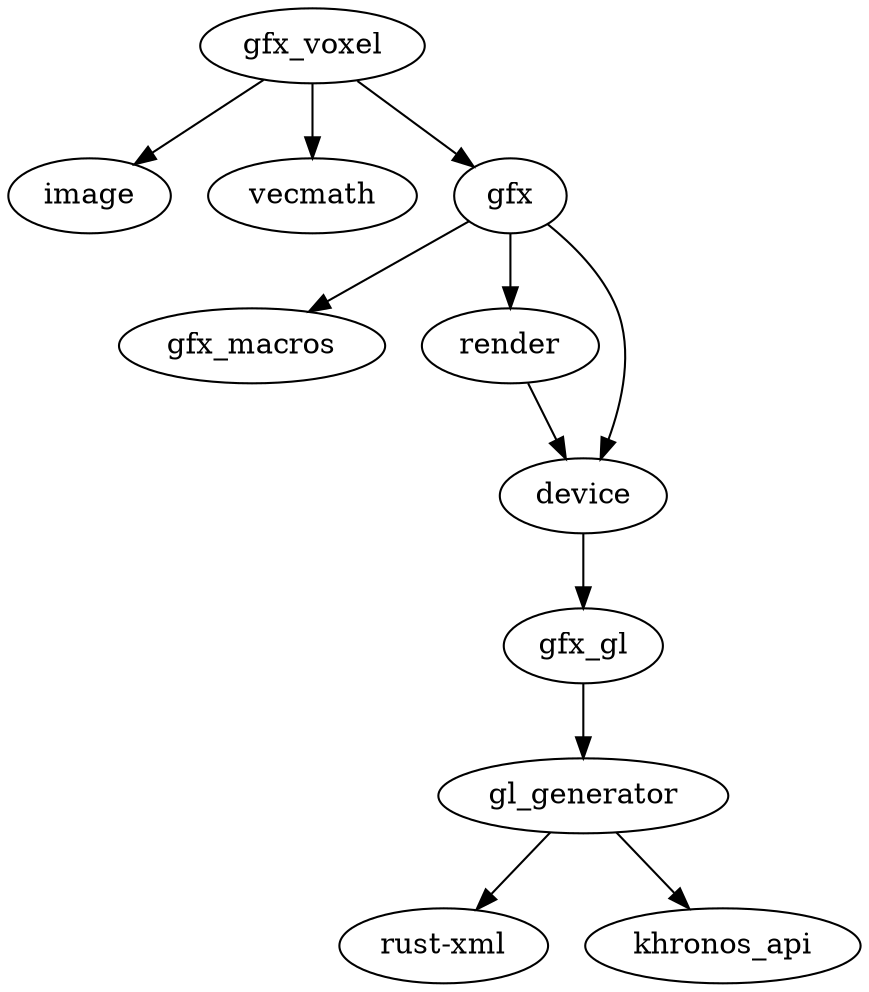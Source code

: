 digraph example3 {
    N0[label="gfx_voxel"];
    N1[label="image"];
    N2[label="rust-xml"];
    N3[label="gfx_gl"];
    N4[label="gl_generator"];
    N5[label="vecmath"];
    N6[label="khronos_api"];
    N7[label="gfx_macros"];
    N8[label="gfx"];
    N9[label="render"];
    N10[label="device"];
    N3 -> N4[label=""];
    N8 -> N7[label=""];
    N8 -> N9[label=""];
    N8 -> N10[label=""];
    N9 -> N10[label=""];
    N0 -> N1[label=""];
    N0 -> N5[label=""];
    N0 -> N8[label=""];
    N4 -> N6[label=""];
    N4 -> N2[label=""];
    N10 -> N3[label=""];
}
